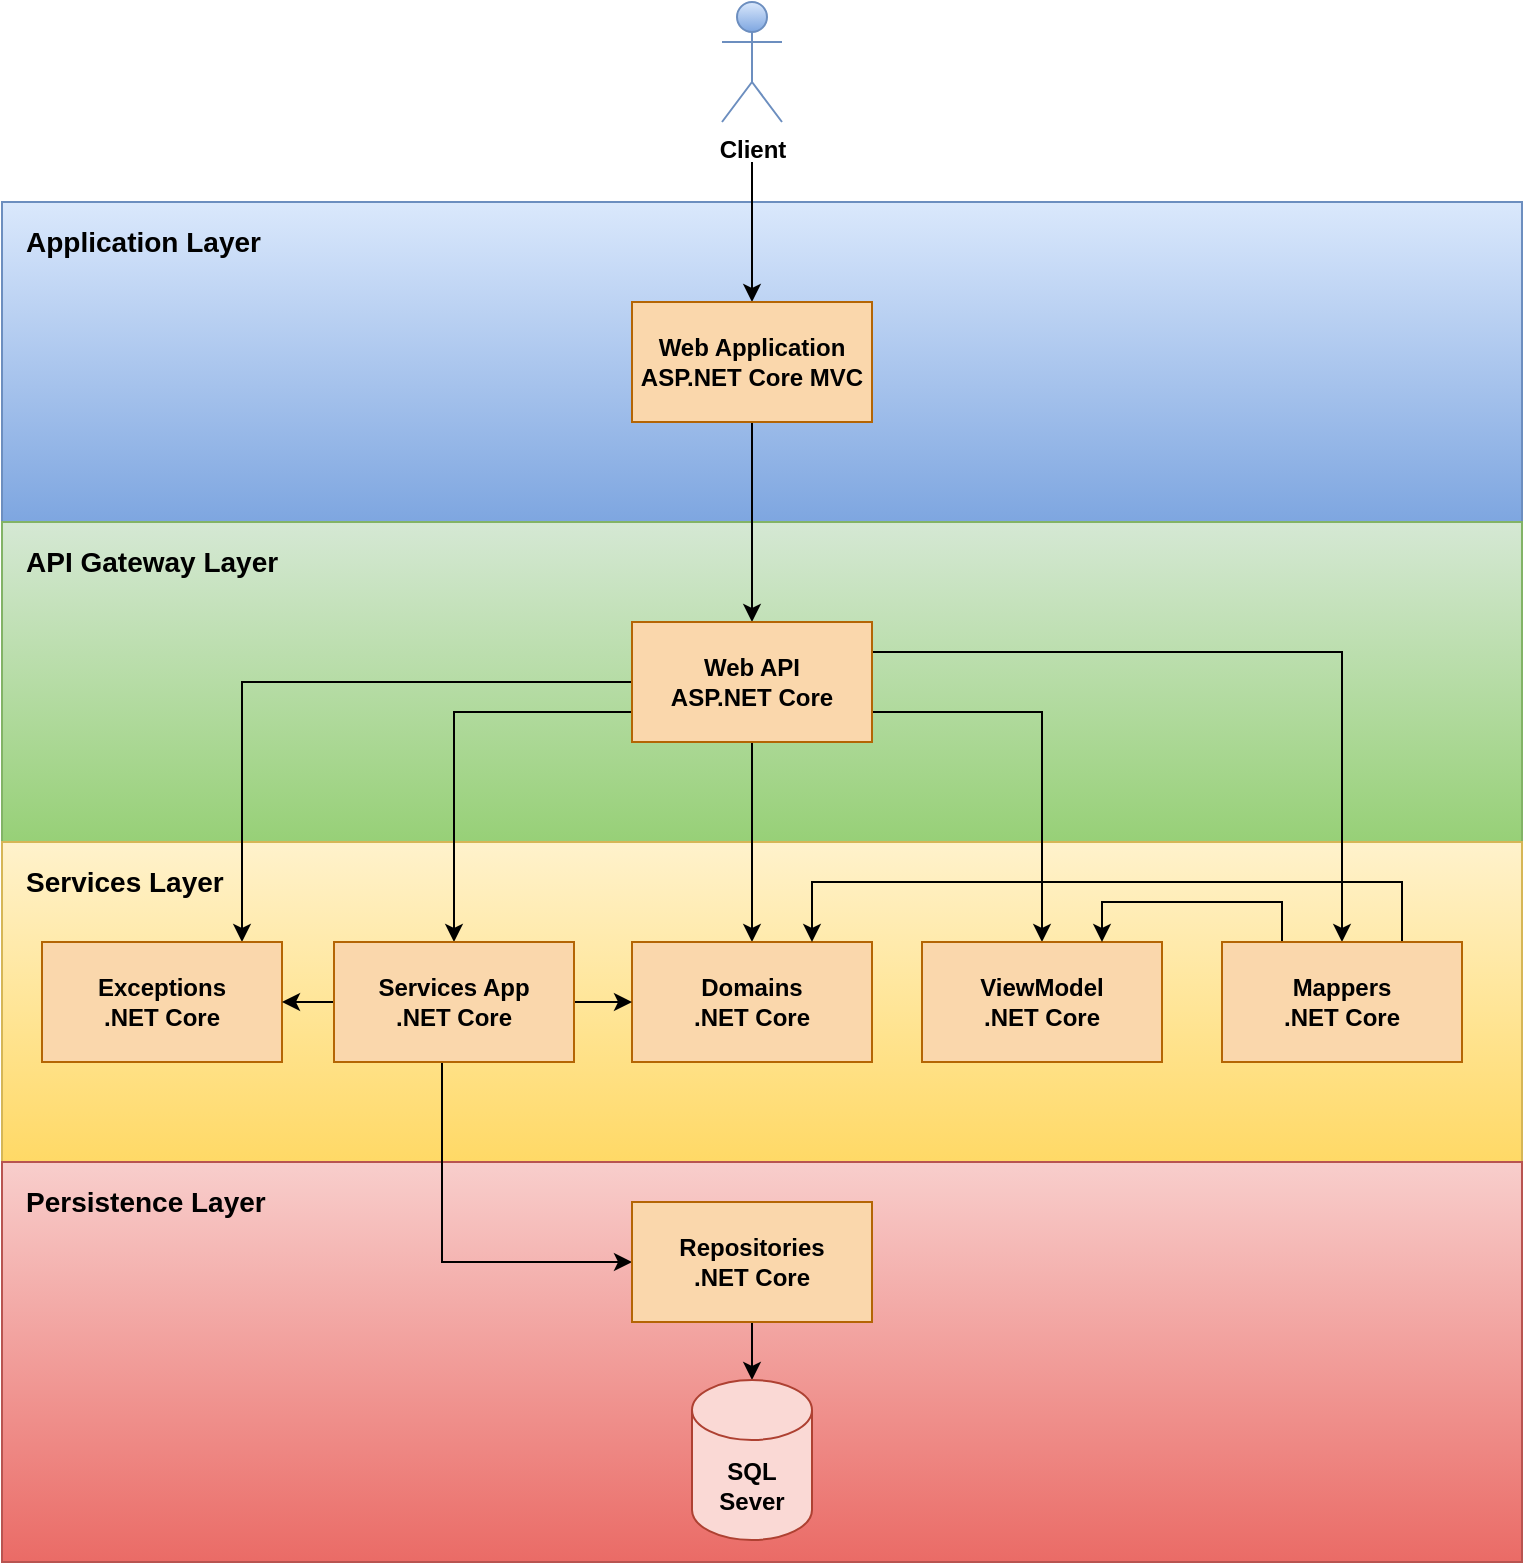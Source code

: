 <mxfile version="13.7.9" type="device"><diagram id="fb5E6-XXmQHiMa3d0LXj" name="Página-1"><mxGraphModel dx="1021" dy="612" grid="1" gridSize="10" guides="1" tooltips="1" connect="1" arrows="1" fold="1" page="1" pageScale="1" pageWidth="827" pageHeight="1169" math="0" shadow="0"><root><mxCell id="0"/><mxCell id="1" parent="0"/><mxCell id="56PqLQE4s3R1_ZdlX06F-2" value="z" style="rounded=0;whiteSpace=wrap;html=1;gradientColor=#7ea6e0;fillColor=#dae8fc;strokeColor=#6c8ebf;" vertex="1" parent="1"><mxGeometry y="120" width="760" height="160" as="geometry"/></mxCell><mxCell id="56PqLQE4s3R1_ZdlX06F-17" style="edgeStyle=orthogonalEdgeStyle;rounded=0;orthogonalLoop=1;jettySize=auto;html=1;" edge="1" parent="1" target="56PqLQE4s3R1_ZdlX06F-7"><mxGeometry relative="1" as="geometry"><mxPoint x="375" y="100" as="sourcePoint"/><Array as="points"><mxPoint x="375" y="120"/><mxPoint x="375" y="120"/></Array></mxGeometry></mxCell><mxCell id="56PqLQE4s3R1_ZdlX06F-1" value="Client" style="shape=umlActor;verticalLabelPosition=bottom;verticalAlign=top;html=1;outlineConnect=0;gradientColor=#7ea6e0;fillColor=#dae8fc;strokeColor=#6c8ebf;fontStyle=1" vertex="1" parent="1"><mxGeometry x="360" y="20" width="30" height="60" as="geometry"/></mxCell><mxCell id="56PqLQE4s3R1_ZdlX06F-3" value="" style="rounded=0;whiteSpace=wrap;html=1;gradientColor=#97d077;fillColor=#d5e8d4;strokeColor=#82b366;" vertex="1" parent="1"><mxGeometry y="280" width="760" height="160" as="geometry"/></mxCell><mxCell id="56PqLQE4s3R1_ZdlX06F-5" value="" style="rounded=0;whiteSpace=wrap;html=1;gradientColor=#ffd966;fillColor=#fff2cc;strokeColor=#d6b656;" vertex="1" parent="1"><mxGeometry y="440" width="760" height="160" as="geometry"/></mxCell><mxCell id="56PqLQE4s3R1_ZdlX06F-6" value="" style="rounded=0;whiteSpace=wrap;html=1;gradientColor=#ea6b66;fillColor=#f8cecc;strokeColor=#b85450;" vertex="1" parent="1"><mxGeometry y="600" width="760" height="200" as="geometry"/></mxCell><mxCell id="56PqLQE4s3R1_ZdlX06F-18" style="edgeStyle=orthogonalEdgeStyle;rounded=0;orthogonalLoop=1;jettySize=auto;html=1;exitX=0.5;exitY=1;exitDx=0;exitDy=0;" edge="1" parent="1" source="56PqLQE4s3R1_ZdlX06F-7" target="56PqLQE4s3R1_ZdlX06F-8"><mxGeometry relative="1" as="geometry"/></mxCell><mxCell id="56PqLQE4s3R1_ZdlX06F-7" value="Web Application&lt;br&gt;ASP.NET Core MVC" style="rounded=0;whiteSpace=wrap;html=1;fillColor=#fad7ac;strokeColor=#b46504;fontStyle=1" vertex="1" parent="1"><mxGeometry x="315" y="170" width="120" height="60" as="geometry"/></mxCell><mxCell id="56PqLQE4s3R1_ZdlX06F-19" style="edgeStyle=orthogonalEdgeStyle;rounded=0;orthogonalLoop=1;jettySize=auto;html=1;exitX=0.5;exitY=1;exitDx=0;exitDy=0;entryX=0.5;entryY=0;entryDx=0;entryDy=0;" edge="1" parent="1" source="56PqLQE4s3R1_ZdlX06F-8" target="56PqLQE4s3R1_ZdlX06F-9"><mxGeometry relative="1" as="geometry"/></mxCell><mxCell id="56PqLQE4s3R1_ZdlX06F-21" style="edgeStyle=orthogonalEdgeStyle;rounded=0;orthogonalLoop=1;jettySize=auto;html=1;exitX=1;exitY=0.75;exitDx=0;exitDy=0;" edge="1" parent="1" source="56PqLQE4s3R1_ZdlX06F-8" target="56PqLQE4s3R1_ZdlX06F-10"><mxGeometry relative="1" as="geometry"/></mxCell><mxCell id="56PqLQE4s3R1_ZdlX06F-22" style="edgeStyle=orthogonalEdgeStyle;rounded=0;orthogonalLoop=1;jettySize=auto;html=1;exitX=1;exitY=0.25;exitDx=0;exitDy=0;" edge="1" parent="1" source="56PqLQE4s3R1_ZdlX06F-8" target="56PqLQE4s3R1_ZdlX06F-11"><mxGeometry relative="1" as="geometry"/></mxCell><mxCell id="56PqLQE4s3R1_ZdlX06F-23" style="edgeStyle=orthogonalEdgeStyle;rounded=0;orthogonalLoop=1;jettySize=auto;html=1;exitX=0;exitY=0.75;exitDx=0;exitDy=0;" edge="1" parent="1" source="56PqLQE4s3R1_ZdlX06F-8" target="56PqLQE4s3R1_ZdlX06F-13"><mxGeometry relative="1" as="geometry"/></mxCell><mxCell id="56PqLQE4s3R1_ZdlX06F-24" style="edgeStyle=orthogonalEdgeStyle;rounded=0;orthogonalLoop=1;jettySize=auto;html=1;" edge="1" parent="1" source="56PqLQE4s3R1_ZdlX06F-8" target="56PqLQE4s3R1_ZdlX06F-12"><mxGeometry relative="1" as="geometry"><Array as="points"><mxPoint x="120" y="360"/></Array></mxGeometry></mxCell><mxCell id="56PqLQE4s3R1_ZdlX06F-8" value="Web API&lt;br&gt;ASP.NET Core" style="rounded=0;whiteSpace=wrap;html=1;fillColor=#fad7ac;strokeColor=#b46504;fontStyle=1" vertex="1" parent="1"><mxGeometry x="315" y="330" width="120" height="60" as="geometry"/></mxCell><mxCell id="56PqLQE4s3R1_ZdlX06F-9" value="Domains&lt;br&gt;.NET Core" style="rounded=0;whiteSpace=wrap;html=1;fillColor=#fad7ac;strokeColor=#b46504;fontStyle=1" vertex="1" parent="1"><mxGeometry x="315" y="490" width="120" height="60" as="geometry"/></mxCell><mxCell id="56PqLQE4s3R1_ZdlX06F-10" value="ViewModel&lt;br&gt;.NET Core" style="rounded=0;whiteSpace=wrap;html=1;fillColor=#fad7ac;strokeColor=#b46504;fontStyle=1" vertex="1" parent="1"><mxGeometry x="460" y="490" width="120" height="60" as="geometry"/></mxCell><mxCell id="56PqLQE4s3R1_ZdlX06F-29" style="edgeStyle=orthogonalEdgeStyle;rounded=0;orthogonalLoop=1;jettySize=auto;html=1;exitX=0.25;exitY=0;exitDx=0;exitDy=0;entryX=0.75;entryY=0;entryDx=0;entryDy=0;" edge="1" parent="1" source="56PqLQE4s3R1_ZdlX06F-11" target="56PqLQE4s3R1_ZdlX06F-10"><mxGeometry relative="1" as="geometry"/></mxCell><mxCell id="56PqLQE4s3R1_ZdlX06F-30" style="edgeStyle=orthogonalEdgeStyle;rounded=0;orthogonalLoop=1;jettySize=auto;html=1;exitX=0.75;exitY=0;exitDx=0;exitDy=0;entryX=0.75;entryY=0;entryDx=0;entryDy=0;" edge="1" parent="1" source="56PqLQE4s3R1_ZdlX06F-11" target="56PqLQE4s3R1_ZdlX06F-9"><mxGeometry relative="1" as="geometry"><Array as="points"><mxPoint x="700" y="460"/><mxPoint x="405" y="460"/></Array></mxGeometry></mxCell><mxCell id="56PqLQE4s3R1_ZdlX06F-11" value="Mappers&lt;br&gt;.NET Core" style="rounded=0;whiteSpace=wrap;html=1;fillColor=#fad7ac;strokeColor=#b46504;fontStyle=1" vertex="1" parent="1"><mxGeometry x="610" y="490" width="120" height="60" as="geometry"/></mxCell><mxCell id="56PqLQE4s3R1_ZdlX06F-12" value="Exceptions&lt;br&gt;.NET Core" style="rounded=0;whiteSpace=wrap;html=1;fillColor=#fad7ac;strokeColor=#b46504;fontStyle=1" vertex="1" parent="1"><mxGeometry x="20" y="490" width="120" height="60" as="geometry"/></mxCell><mxCell id="56PqLQE4s3R1_ZdlX06F-25" style="edgeStyle=orthogonalEdgeStyle;rounded=0;orthogonalLoop=1;jettySize=auto;html=1;exitX=0;exitY=0.5;exitDx=0;exitDy=0;" edge="1" parent="1" source="56PqLQE4s3R1_ZdlX06F-13" target="56PqLQE4s3R1_ZdlX06F-12"><mxGeometry relative="1" as="geometry"/></mxCell><mxCell id="56PqLQE4s3R1_ZdlX06F-26" style="edgeStyle=orthogonalEdgeStyle;rounded=0;orthogonalLoop=1;jettySize=auto;html=1;exitX=1;exitY=0.5;exitDx=0;exitDy=0;" edge="1" parent="1" source="56PqLQE4s3R1_ZdlX06F-13" target="56PqLQE4s3R1_ZdlX06F-9"><mxGeometry relative="1" as="geometry"/></mxCell><mxCell id="56PqLQE4s3R1_ZdlX06F-31" style="edgeStyle=orthogonalEdgeStyle;rounded=0;orthogonalLoop=1;jettySize=auto;html=1;exitX=0.25;exitY=1;exitDx=0;exitDy=0;entryX=0;entryY=0.5;entryDx=0;entryDy=0;" edge="1" parent="1" source="56PqLQE4s3R1_ZdlX06F-13" target="56PqLQE4s3R1_ZdlX06F-14"><mxGeometry relative="1" as="geometry"><Array as="points"><mxPoint x="220" y="550"/><mxPoint x="220" y="650"/></Array></mxGeometry></mxCell><mxCell id="56PqLQE4s3R1_ZdlX06F-13" value="Services App&lt;br&gt;.NET Core" style="rounded=0;whiteSpace=wrap;html=1;fillColor=#fad7ac;strokeColor=#b46504;fontStyle=1" vertex="1" parent="1"><mxGeometry x="166" y="490" width="120" height="60" as="geometry"/></mxCell><mxCell id="56PqLQE4s3R1_ZdlX06F-34" style="edgeStyle=orthogonalEdgeStyle;rounded=0;orthogonalLoop=1;jettySize=auto;html=1;exitX=0.5;exitY=1;exitDx=0;exitDy=0;" edge="1" parent="1" source="56PqLQE4s3R1_ZdlX06F-14" target="56PqLQE4s3R1_ZdlX06F-15"><mxGeometry relative="1" as="geometry"/></mxCell><mxCell id="56PqLQE4s3R1_ZdlX06F-14" value="Repositories&lt;br&gt;.NET Core" style="rounded=0;whiteSpace=wrap;html=1;fillColor=#fad7ac;strokeColor=#b46504;fontStyle=1" vertex="1" parent="1"><mxGeometry x="315" y="620" width="120" height="60" as="geometry"/></mxCell><mxCell id="56PqLQE4s3R1_ZdlX06F-15" value="SQL&lt;br&gt;Sever" style="shape=cylinder3;whiteSpace=wrap;html=1;boundedLbl=1;backgroundOutline=1;size=15;fillColor=#fad9d5;strokeColor=#ae4132;fontStyle=1" vertex="1" parent="1"><mxGeometry x="345" y="709" width="60" height="80" as="geometry"/></mxCell><mxCell id="56PqLQE4s3R1_ZdlX06F-37" value="Application Layer" style="text;html=1;strokeColor=none;fillColor=none;align=left;verticalAlign=middle;whiteSpace=wrap;rounded=0;fontStyle=1;fontSize=14;" vertex="1" parent="1"><mxGeometry x="10" y="130" width="130" height="20" as="geometry"/></mxCell><mxCell id="56PqLQE4s3R1_ZdlX06F-39" value="API Gateway Layer" style="text;html=1;strokeColor=none;fillColor=none;align=left;verticalAlign=middle;whiteSpace=wrap;rounded=0;fontStyle=1;fontSize=14;" vertex="1" parent="1"><mxGeometry x="10" y="290" width="130" height="20" as="geometry"/></mxCell><mxCell id="56PqLQE4s3R1_ZdlX06F-40" value="Services Layer" style="text;html=1;strokeColor=none;fillColor=none;align=left;verticalAlign=middle;whiteSpace=wrap;rounded=0;fontStyle=1;fontSize=14;" vertex="1" parent="1"><mxGeometry x="10" y="450" width="130" height="20" as="geometry"/></mxCell><mxCell id="56PqLQE4s3R1_ZdlX06F-41" value="Persistence Layer" style="text;html=1;strokeColor=none;fillColor=none;align=left;verticalAlign=middle;whiteSpace=wrap;rounded=0;fontStyle=1;fontSize=14;" vertex="1" parent="1"><mxGeometry x="10" y="610" width="130" height="20" as="geometry"/></mxCell></root></mxGraphModel></diagram></mxfile>